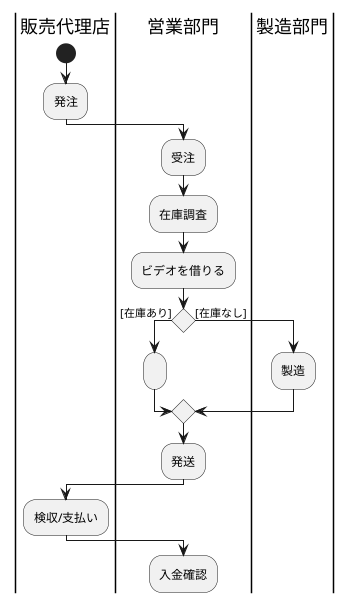 @startuml a社
  |販売代理店|
  start
  :発注;
  |販売代理店|
  |営業部門|
  :受注;
  :在庫調査;
  :ビデオを借りる;
  if () is ([在庫あり]) then
  :;
  |営業部門|
  |製造部門|
  else ([在庫なし])
  :製造;
  endif
  |製造部門|
  |営業部門|
  :発送;
  |営業部門|
  |販売代理店|
  :検収/支払い;
  |販売代理店|
  |営業部門|
  :入金確認;
  |営業部門|  
@enduml